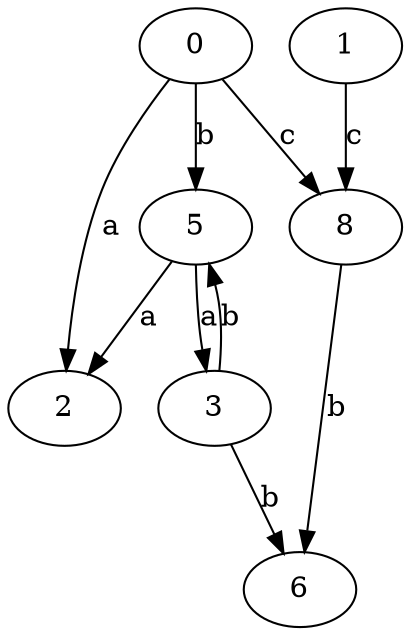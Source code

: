 strict digraph  {
2;
3;
0;
5;
1;
6;
8;
3 -> 5  [label=b];
3 -> 6  [label=b];
0 -> 2  [label=a];
0 -> 5  [label=b];
0 -> 8  [label=c];
5 -> 2  [label=a];
5 -> 3  [label=a];
1 -> 8  [label=c];
8 -> 6  [label=b];
}
